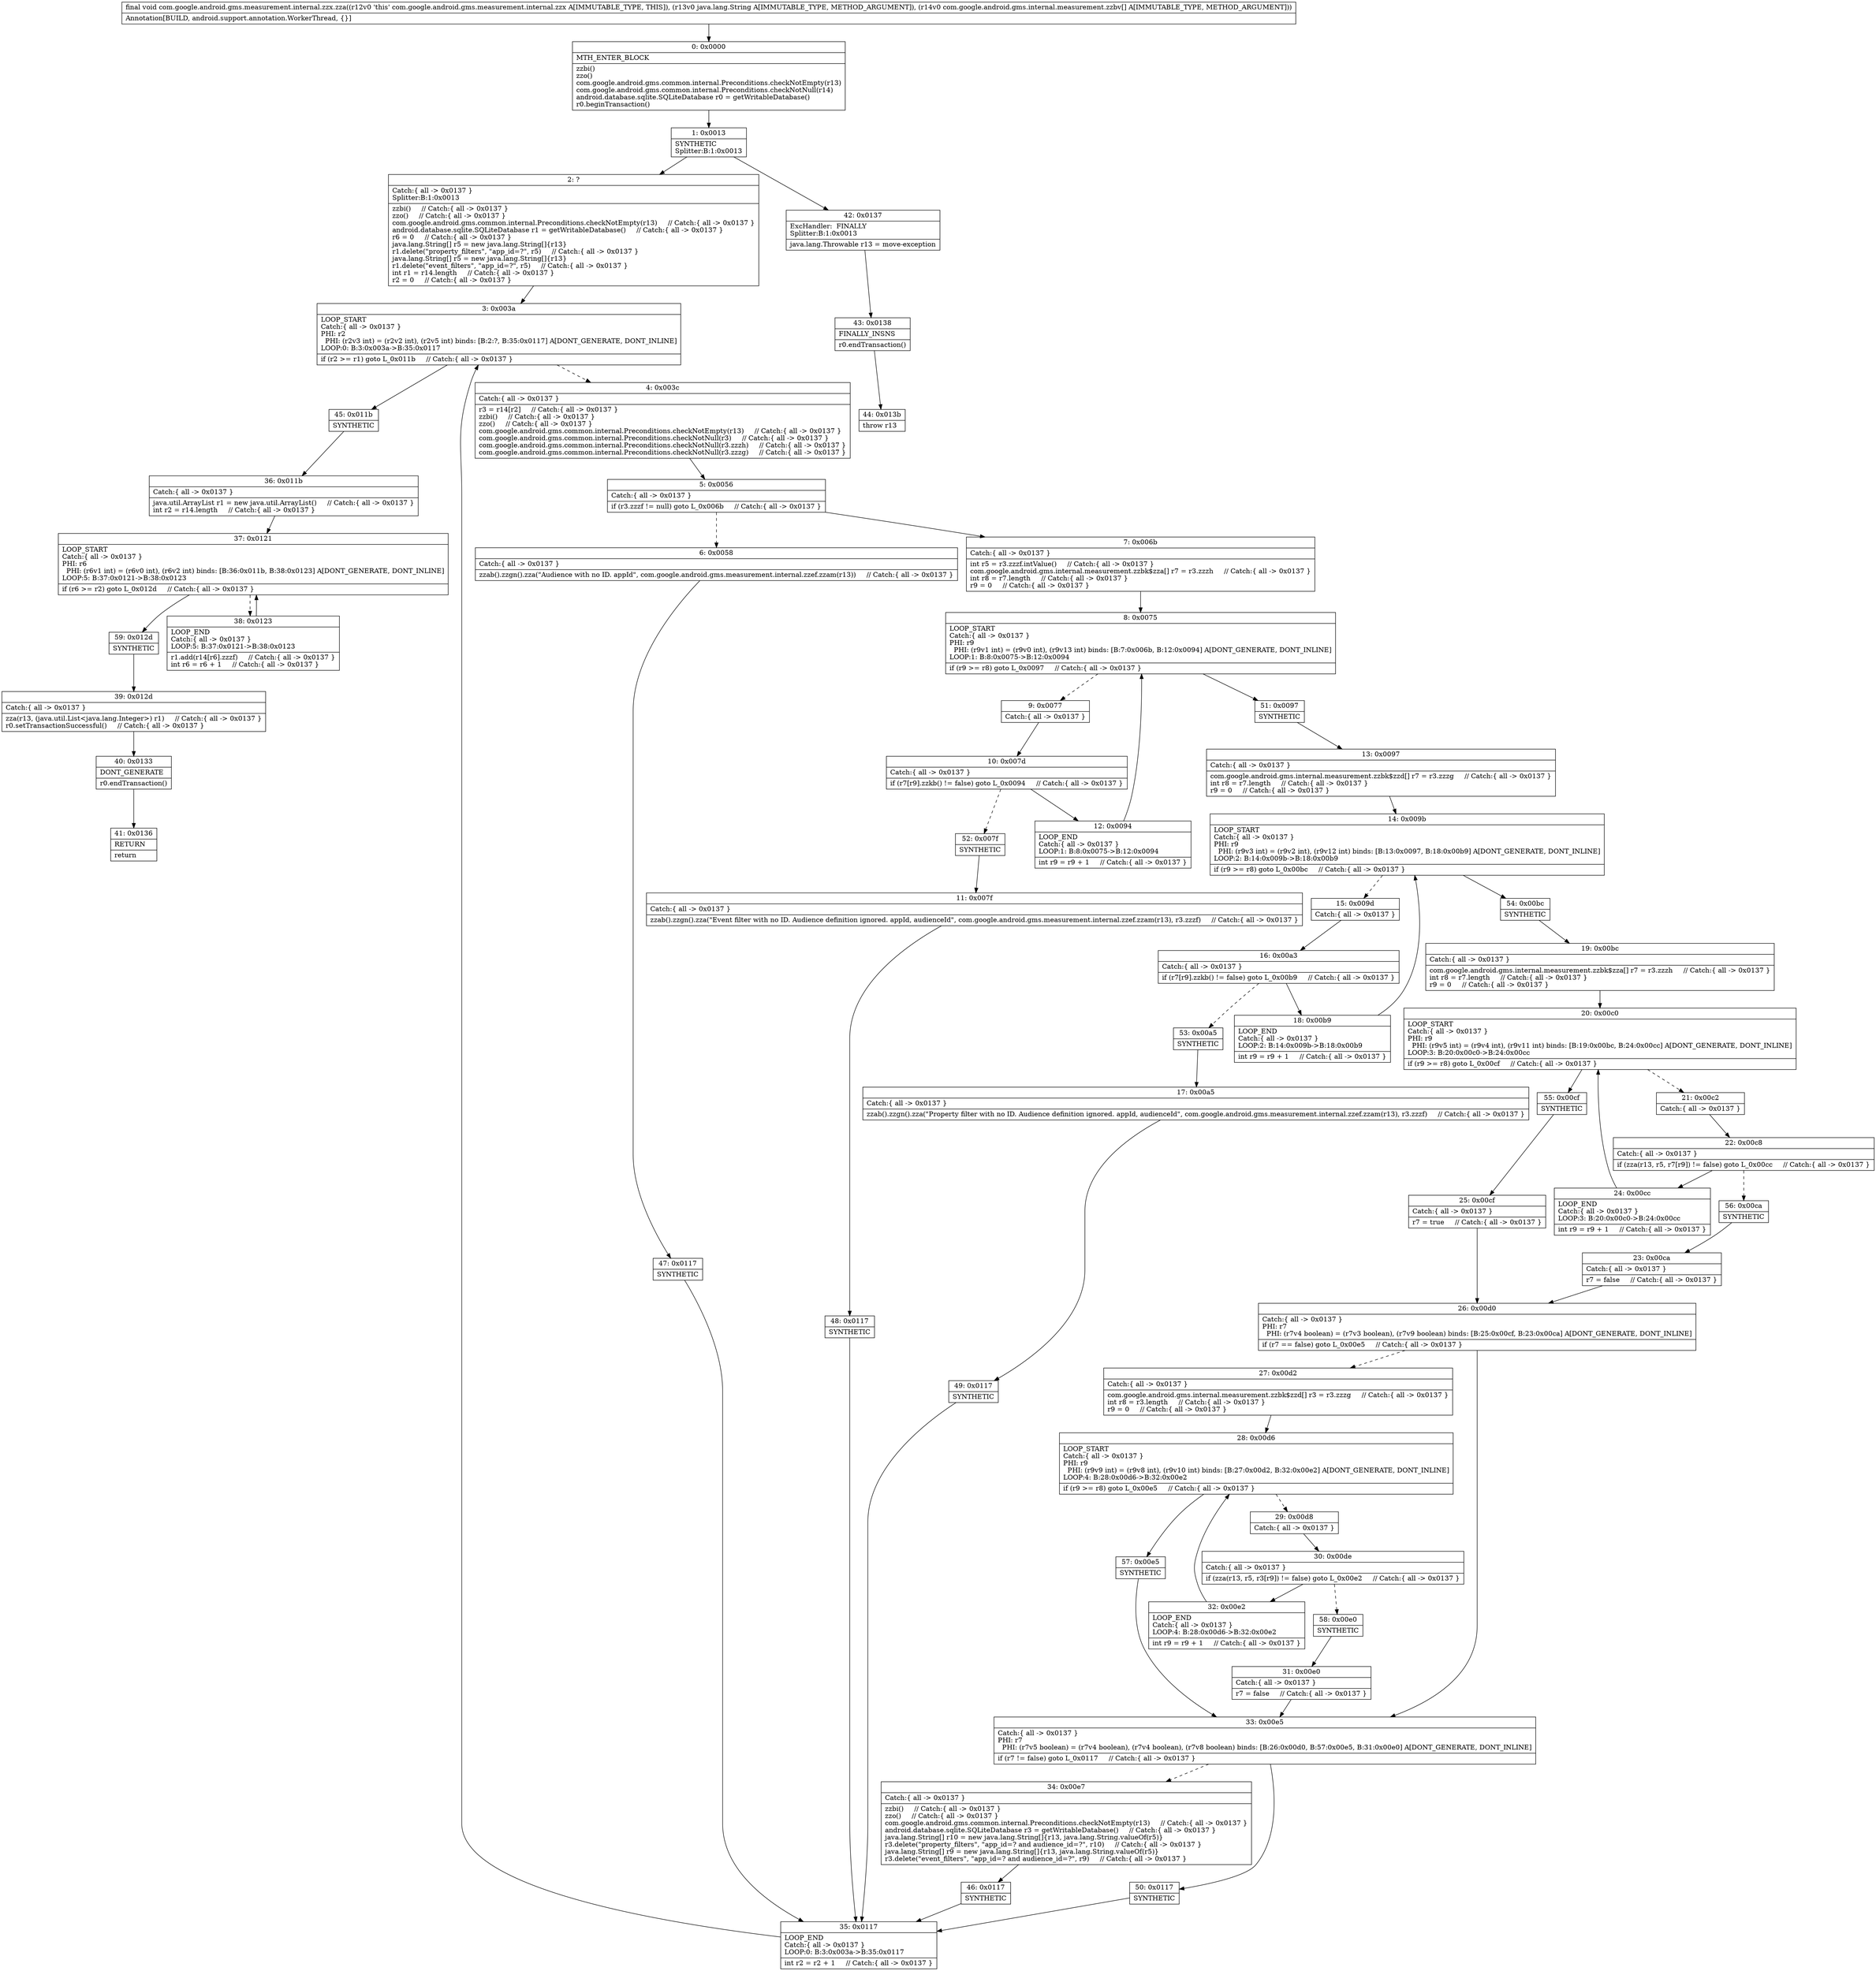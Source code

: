 digraph "CFG forcom.google.android.gms.measurement.internal.zzx.zza(Ljava\/lang\/String;[Lcom\/google\/android\/gms\/internal\/measurement\/zzbv;)V" {
Node_0 [shape=record,label="{0\:\ 0x0000|MTH_ENTER_BLOCK\l|zzbi()\lzzo()\lcom.google.android.gms.common.internal.Preconditions.checkNotEmpty(r13)\lcom.google.android.gms.common.internal.Preconditions.checkNotNull(r14)\landroid.database.sqlite.SQLiteDatabase r0 = getWritableDatabase()\lr0.beginTransaction()\l}"];
Node_1 [shape=record,label="{1\:\ 0x0013|SYNTHETIC\lSplitter:B:1:0x0013\l}"];
Node_2 [shape=record,label="{2\:\ ?|Catch:\{ all \-\> 0x0137 \}\lSplitter:B:1:0x0013\l|zzbi()     \/\/ Catch:\{ all \-\> 0x0137 \}\lzzo()     \/\/ Catch:\{ all \-\> 0x0137 \}\lcom.google.android.gms.common.internal.Preconditions.checkNotEmpty(r13)     \/\/ Catch:\{ all \-\> 0x0137 \}\landroid.database.sqlite.SQLiteDatabase r1 = getWritableDatabase()     \/\/ Catch:\{ all \-\> 0x0137 \}\lr6 = 0     \/\/ Catch:\{ all \-\> 0x0137 \}\ljava.lang.String[] r5 = new java.lang.String[]\{r13\}\lr1.delete(\"property_filters\", \"app_id=?\", r5)     \/\/ Catch:\{ all \-\> 0x0137 \}\ljava.lang.String[] r5 = new java.lang.String[]\{r13\}\lr1.delete(\"event_filters\", \"app_id=?\", r5)     \/\/ Catch:\{ all \-\> 0x0137 \}\lint r1 = r14.length     \/\/ Catch:\{ all \-\> 0x0137 \}\lr2 = 0     \/\/ Catch:\{ all \-\> 0x0137 \}\l}"];
Node_3 [shape=record,label="{3\:\ 0x003a|LOOP_START\lCatch:\{ all \-\> 0x0137 \}\lPHI: r2 \l  PHI: (r2v3 int) = (r2v2 int), (r2v5 int) binds: [B:2:?, B:35:0x0117] A[DONT_GENERATE, DONT_INLINE]\lLOOP:0: B:3:0x003a\-\>B:35:0x0117\l|if (r2 \>= r1) goto L_0x011b     \/\/ Catch:\{ all \-\> 0x0137 \}\l}"];
Node_4 [shape=record,label="{4\:\ 0x003c|Catch:\{ all \-\> 0x0137 \}\l|r3 = r14[r2]     \/\/ Catch:\{ all \-\> 0x0137 \}\lzzbi()     \/\/ Catch:\{ all \-\> 0x0137 \}\lzzo()     \/\/ Catch:\{ all \-\> 0x0137 \}\lcom.google.android.gms.common.internal.Preconditions.checkNotEmpty(r13)     \/\/ Catch:\{ all \-\> 0x0137 \}\lcom.google.android.gms.common.internal.Preconditions.checkNotNull(r3)     \/\/ Catch:\{ all \-\> 0x0137 \}\lcom.google.android.gms.common.internal.Preconditions.checkNotNull(r3.zzzh)     \/\/ Catch:\{ all \-\> 0x0137 \}\lcom.google.android.gms.common.internal.Preconditions.checkNotNull(r3.zzzg)     \/\/ Catch:\{ all \-\> 0x0137 \}\l}"];
Node_5 [shape=record,label="{5\:\ 0x0056|Catch:\{ all \-\> 0x0137 \}\l|if (r3.zzzf != null) goto L_0x006b     \/\/ Catch:\{ all \-\> 0x0137 \}\l}"];
Node_6 [shape=record,label="{6\:\ 0x0058|Catch:\{ all \-\> 0x0137 \}\l|zzab().zzgn().zza(\"Audience with no ID. appId\", com.google.android.gms.measurement.internal.zzef.zzam(r13))     \/\/ Catch:\{ all \-\> 0x0137 \}\l}"];
Node_7 [shape=record,label="{7\:\ 0x006b|Catch:\{ all \-\> 0x0137 \}\l|int r5 = r3.zzzf.intValue()     \/\/ Catch:\{ all \-\> 0x0137 \}\lcom.google.android.gms.internal.measurement.zzbk$zza[] r7 = r3.zzzh     \/\/ Catch:\{ all \-\> 0x0137 \}\lint r8 = r7.length     \/\/ Catch:\{ all \-\> 0x0137 \}\lr9 = 0     \/\/ Catch:\{ all \-\> 0x0137 \}\l}"];
Node_8 [shape=record,label="{8\:\ 0x0075|LOOP_START\lCatch:\{ all \-\> 0x0137 \}\lPHI: r9 \l  PHI: (r9v1 int) = (r9v0 int), (r9v13 int) binds: [B:7:0x006b, B:12:0x0094] A[DONT_GENERATE, DONT_INLINE]\lLOOP:1: B:8:0x0075\-\>B:12:0x0094\l|if (r9 \>= r8) goto L_0x0097     \/\/ Catch:\{ all \-\> 0x0137 \}\l}"];
Node_9 [shape=record,label="{9\:\ 0x0077|Catch:\{ all \-\> 0x0137 \}\l}"];
Node_10 [shape=record,label="{10\:\ 0x007d|Catch:\{ all \-\> 0x0137 \}\l|if (r7[r9].zzkb() != false) goto L_0x0094     \/\/ Catch:\{ all \-\> 0x0137 \}\l}"];
Node_11 [shape=record,label="{11\:\ 0x007f|Catch:\{ all \-\> 0x0137 \}\l|zzab().zzgn().zza(\"Event filter with no ID. Audience definition ignored. appId, audienceId\", com.google.android.gms.measurement.internal.zzef.zzam(r13), r3.zzzf)     \/\/ Catch:\{ all \-\> 0x0137 \}\l}"];
Node_12 [shape=record,label="{12\:\ 0x0094|LOOP_END\lCatch:\{ all \-\> 0x0137 \}\lLOOP:1: B:8:0x0075\-\>B:12:0x0094\l|int r9 = r9 + 1     \/\/ Catch:\{ all \-\> 0x0137 \}\l}"];
Node_13 [shape=record,label="{13\:\ 0x0097|Catch:\{ all \-\> 0x0137 \}\l|com.google.android.gms.internal.measurement.zzbk$zzd[] r7 = r3.zzzg     \/\/ Catch:\{ all \-\> 0x0137 \}\lint r8 = r7.length     \/\/ Catch:\{ all \-\> 0x0137 \}\lr9 = 0     \/\/ Catch:\{ all \-\> 0x0137 \}\l}"];
Node_14 [shape=record,label="{14\:\ 0x009b|LOOP_START\lCatch:\{ all \-\> 0x0137 \}\lPHI: r9 \l  PHI: (r9v3 int) = (r9v2 int), (r9v12 int) binds: [B:13:0x0097, B:18:0x00b9] A[DONT_GENERATE, DONT_INLINE]\lLOOP:2: B:14:0x009b\-\>B:18:0x00b9\l|if (r9 \>= r8) goto L_0x00bc     \/\/ Catch:\{ all \-\> 0x0137 \}\l}"];
Node_15 [shape=record,label="{15\:\ 0x009d|Catch:\{ all \-\> 0x0137 \}\l}"];
Node_16 [shape=record,label="{16\:\ 0x00a3|Catch:\{ all \-\> 0x0137 \}\l|if (r7[r9].zzkb() != false) goto L_0x00b9     \/\/ Catch:\{ all \-\> 0x0137 \}\l}"];
Node_17 [shape=record,label="{17\:\ 0x00a5|Catch:\{ all \-\> 0x0137 \}\l|zzab().zzgn().zza(\"Property filter with no ID. Audience definition ignored. appId, audienceId\", com.google.android.gms.measurement.internal.zzef.zzam(r13), r3.zzzf)     \/\/ Catch:\{ all \-\> 0x0137 \}\l}"];
Node_18 [shape=record,label="{18\:\ 0x00b9|LOOP_END\lCatch:\{ all \-\> 0x0137 \}\lLOOP:2: B:14:0x009b\-\>B:18:0x00b9\l|int r9 = r9 + 1     \/\/ Catch:\{ all \-\> 0x0137 \}\l}"];
Node_19 [shape=record,label="{19\:\ 0x00bc|Catch:\{ all \-\> 0x0137 \}\l|com.google.android.gms.internal.measurement.zzbk$zza[] r7 = r3.zzzh     \/\/ Catch:\{ all \-\> 0x0137 \}\lint r8 = r7.length     \/\/ Catch:\{ all \-\> 0x0137 \}\lr9 = 0     \/\/ Catch:\{ all \-\> 0x0137 \}\l}"];
Node_20 [shape=record,label="{20\:\ 0x00c0|LOOP_START\lCatch:\{ all \-\> 0x0137 \}\lPHI: r9 \l  PHI: (r9v5 int) = (r9v4 int), (r9v11 int) binds: [B:19:0x00bc, B:24:0x00cc] A[DONT_GENERATE, DONT_INLINE]\lLOOP:3: B:20:0x00c0\-\>B:24:0x00cc\l|if (r9 \>= r8) goto L_0x00cf     \/\/ Catch:\{ all \-\> 0x0137 \}\l}"];
Node_21 [shape=record,label="{21\:\ 0x00c2|Catch:\{ all \-\> 0x0137 \}\l}"];
Node_22 [shape=record,label="{22\:\ 0x00c8|Catch:\{ all \-\> 0x0137 \}\l|if (zza(r13, r5, r7[r9]) != false) goto L_0x00cc     \/\/ Catch:\{ all \-\> 0x0137 \}\l}"];
Node_23 [shape=record,label="{23\:\ 0x00ca|Catch:\{ all \-\> 0x0137 \}\l|r7 = false     \/\/ Catch:\{ all \-\> 0x0137 \}\l}"];
Node_24 [shape=record,label="{24\:\ 0x00cc|LOOP_END\lCatch:\{ all \-\> 0x0137 \}\lLOOP:3: B:20:0x00c0\-\>B:24:0x00cc\l|int r9 = r9 + 1     \/\/ Catch:\{ all \-\> 0x0137 \}\l}"];
Node_25 [shape=record,label="{25\:\ 0x00cf|Catch:\{ all \-\> 0x0137 \}\l|r7 = true     \/\/ Catch:\{ all \-\> 0x0137 \}\l}"];
Node_26 [shape=record,label="{26\:\ 0x00d0|Catch:\{ all \-\> 0x0137 \}\lPHI: r7 \l  PHI: (r7v4 boolean) = (r7v3 boolean), (r7v9 boolean) binds: [B:25:0x00cf, B:23:0x00ca] A[DONT_GENERATE, DONT_INLINE]\l|if (r7 == false) goto L_0x00e5     \/\/ Catch:\{ all \-\> 0x0137 \}\l}"];
Node_27 [shape=record,label="{27\:\ 0x00d2|Catch:\{ all \-\> 0x0137 \}\l|com.google.android.gms.internal.measurement.zzbk$zzd[] r3 = r3.zzzg     \/\/ Catch:\{ all \-\> 0x0137 \}\lint r8 = r3.length     \/\/ Catch:\{ all \-\> 0x0137 \}\lr9 = 0     \/\/ Catch:\{ all \-\> 0x0137 \}\l}"];
Node_28 [shape=record,label="{28\:\ 0x00d6|LOOP_START\lCatch:\{ all \-\> 0x0137 \}\lPHI: r9 \l  PHI: (r9v9 int) = (r9v8 int), (r9v10 int) binds: [B:27:0x00d2, B:32:0x00e2] A[DONT_GENERATE, DONT_INLINE]\lLOOP:4: B:28:0x00d6\-\>B:32:0x00e2\l|if (r9 \>= r8) goto L_0x00e5     \/\/ Catch:\{ all \-\> 0x0137 \}\l}"];
Node_29 [shape=record,label="{29\:\ 0x00d8|Catch:\{ all \-\> 0x0137 \}\l}"];
Node_30 [shape=record,label="{30\:\ 0x00de|Catch:\{ all \-\> 0x0137 \}\l|if (zza(r13, r5, r3[r9]) != false) goto L_0x00e2     \/\/ Catch:\{ all \-\> 0x0137 \}\l}"];
Node_31 [shape=record,label="{31\:\ 0x00e0|Catch:\{ all \-\> 0x0137 \}\l|r7 = false     \/\/ Catch:\{ all \-\> 0x0137 \}\l}"];
Node_32 [shape=record,label="{32\:\ 0x00e2|LOOP_END\lCatch:\{ all \-\> 0x0137 \}\lLOOP:4: B:28:0x00d6\-\>B:32:0x00e2\l|int r9 = r9 + 1     \/\/ Catch:\{ all \-\> 0x0137 \}\l}"];
Node_33 [shape=record,label="{33\:\ 0x00e5|Catch:\{ all \-\> 0x0137 \}\lPHI: r7 \l  PHI: (r7v5 boolean) = (r7v4 boolean), (r7v4 boolean), (r7v8 boolean) binds: [B:26:0x00d0, B:57:0x00e5, B:31:0x00e0] A[DONT_GENERATE, DONT_INLINE]\l|if (r7 != false) goto L_0x0117     \/\/ Catch:\{ all \-\> 0x0137 \}\l}"];
Node_34 [shape=record,label="{34\:\ 0x00e7|Catch:\{ all \-\> 0x0137 \}\l|zzbi()     \/\/ Catch:\{ all \-\> 0x0137 \}\lzzo()     \/\/ Catch:\{ all \-\> 0x0137 \}\lcom.google.android.gms.common.internal.Preconditions.checkNotEmpty(r13)     \/\/ Catch:\{ all \-\> 0x0137 \}\landroid.database.sqlite.SQLiteDatabase r3 = getWritableDatabase()     \/\/ Catch:\{ all \-\> 0x0137 \}\ljava.lang.String[] r10 = new java.lang.String[]\{r13, java.lang.String.valueOf(r5)\}\lr3.delete(\"property_filters\", \"app_id=? and audience_id=?\", r10)     \/\/ Catch:\{ all \-\> 0x0137 \}\ljava.lang.String[] r9 = new java.lang.String[]\{r13, java.lang.String.valueOf(r5)\}\lr3.delete(\"event_filters\", \"app_id=? and audience_id=?\", r9)     \/\/ Catch:\{ all \-\> 0x0137 \}\l}"];
Node_35 [shape=record,label="{35\:\ 0x0117|LOOP_END\lCatch:\{ all \-\> 0x0137 \}\lLOOP:0: B:3:0x003a\-\>B:35:0x0117\l|int r2 = r2 + 1     \/\/ Catch:\{ all \-\> 0x0137 \}\l}"];
Node_36 [shape=record,label="{36\:\ 0x011b|Catch:\{ all \-\> 0x0137 \}\l|java.util.ArrayList r1 = new java.util.ArrayList()     \/\/ Catch:\{ all \-\> 0x0137 \}\lint r2 = r14.length     \/\/ Catch:\{ all \-\> 0x0137 \}\l}"];
Node_37 [shape=record,label="{37\:\ 0x0121|LOOP_START\lCatch:\{ all \-\> 0x0137 \}\lPHI: r6 \l  PHI: (r6v1 int) = (r6v0 int), (r6v2 int) binds: [B:36:0x011b, B:38:0x0123] A[DONT_GENERATE, DONT_INLINE]\lLOOP:5: B:37:0x0121\-\>B:38:0x0123\l|if (r6 \>= r2) goto L_0x012d     \/\/ Catch:\{ all \-\> 0x0137 \}\l}"];
Node_38 [shape=record,label="{38\:\ 0x0123|LOOP_END\lCatch:\{ all \-\> 0x0137 \}\lLOOP:5: B:37:0x0121\-\>B:38:0x0123\l|r1.add(r14[r6].zzzf)     \/\/ Catch:\{ all \-\> 0x0137 \}\lint r6 = r6 + 1     \/\/ Catch:\{ all \-\> 0x0137 \}\l}"];
Node_39 [shape=record,label="{39\:\ 0x012d|Catch:\{ all \-\> 0x0137 \}\l|zza(r13, (java.util.List\<java.lang.Integer\>) r1)     \/\/ Catch:\{ all \-\> 0x0137 \}\lr0.setTransactionSuccessful()     \/\/ Catch:\{ all \-\> 0x0137 \}\l}"];
Node_40 [shape=record,label="{40\:\ 0x0133|DONT_GENERATE\l|r0.endTransaction()\l}"];
Node_41 [shape=record,label="{41\:\ 0x0136|RETURN\l|return\l}"];
Node_42 [shape=record,label="{42\:\ 0x0137|ExcHandler:  FINALLY\lSplitter:B:1:0x0013\l|java.lang.Throwable r13 = move\-exception\l}"];
Node_43 [shape=record,label="{43\:\ 0x0138|FINALLY_INSNS\l|r0.endTransaction()\l}"];
Node_44 [shape=record,label="{44\:\ 0x013b|throw r13\l}"];
Node_45 [shape=record,label="{45\:\ 0x011b|SYNTHETIC\l}"];
Node_46 [shape=record,label="{46\:\ 0x0117|SYNTHETIC\l}"];
Node_47 [shape=record,label="{47\:\ 0x0117|SYNTHETIC\l}"];
Node_48 [shape=record,label="{48\:\ 0x0117|SYNTHETIC\l}"];
Node_49 [shape=record,label="{49\:\ 0x0117|SYNTHETIC\l}"];
Node_50 [shape=record,label="{50\:\ 0x0117|SYNTHETIC\l}"];
Node_51 [shape=record,label="{51\:\ 0x0097|SYNTHETIC\l}"];
Node_52 [shape=record,label="{52\:\ 0x007f|SYNTHETIC\l}"];
Node_53 [shape=record,label="{53\:\ 0x00a5|SYNTHETIC\l}"];
Node_54 [shape=record,label="{54\:\ 0x00bc|SYNTHETIC\l}"];
Node_55 [shape=record,label="{55\:\ 0x00cf|SYNTHETIC\l}"];
Node_56 [shape=record,label="{56\:\ 0x00ca|SYNTHETIC\l}"];
Node_57 [shape=record,label="{57\:\ 0x00e5|SYNTHETIC\l}"];
Node_58 [shape=record,label="{58\:\ 0x00e0|SYNTHETIC\l}"];
Node_59 [shape=record,label="{59\:\ 0x012d|SYNTHETIC\l}"];
MethodNode[shape=record,label="{final void com.google.android.gms.measurement.internal.zzx.zza((r12v0 'this' com.google.android.gms.measurement.internal.zzx A[IMMUTABLE_TYPE, THIS]), (r13v0 java.lang.String A[IMMUTABLE_TYPE, METHOD_ARGUMENT]), (r14v0 com.google.android.gms.internal.measurement.zzbv[] A[IMMUTABLE_TYPE, METHOD_ARGUMENT]))  | Annotation[BUILD, android.support.annotation.WorkerThread, \{\}]\l}"];
MethodNode -> Node_0;
Node_0 -> Node_1;
Node_1 -> Node_2;
Node_1 -> Node_42;
Node_2 -> Node_3;
Node_3 -> Node_4[style=dashed];
Node_3 -> Node_45;
Node_4 -> Node_5;
Node_5 -> Node_6[style=dashed];
Node_5 -> Node_7;
Node_6 -> Node_47;
Node_7 -> Node_8;
Node_8 -> Node_9[style=dashed];
Node_8 -> Node_51;
Node_9 -> Node_10;
Node_10 -> Node_12;
Node_10 -> Node_52[style=dashed];
Node_11 -> Node_48;
Node_12 -> Node_8;
Node_13 -> Node_14;
Node_14 -> Node_15[style=dashed];
Node_14 -> Node_54;
Node_15 -> Node_16;
Node_16 -> Node_18;
Node_16 -> Node_53[style=dashed];
Node_17 -> Node_49;
Node_18 -> Node_14;
Node_19 -> Node_20;
Node_20 -> Node_21[style=dashed];
Node_20 -> Node_55;
Node_21 -> Node_22;
Node_22 -> Node_24;
Node_22 -> Node_56[style=dashed];
Node_23 -> Node_26;
Node_24 -> Node_20;
Node_25 -> Node_26;
Node_26 -> Node_27[style=dashed];
Node_26 -> Node_33;
Node_27 -> Node_28;
Node_28 -> Node_29[style=dashed];
Node_28 -> Node_57;
Node_29 -> Node_30;
Node_30 -> Node_32;
Node_30 -> Node_58[style=dashed];
Node_31 -> Node_33;
Node_32 -> Node_28;
Node_33 -> Node_34[style=dashed];
Node_33 -> Node_50;
Node_34 -> Node_46;
Node_35 -> Node_3;
Node_36 -> Node_37;
Node_37 -> Node_38[style=dashed];
Node_37 -> Node_59;
Node_38 -> Node_37;
Node_39 -> Node_40;
Node_40 -> Node_41;
Node_42 -> Node_43;
Node_43 -> Node_44;
Node_45 -> Node_36;
Node_46 -> Node_35;
Node_47 -> Node_35;
Node_48 -> Node_35;
Node_49 -> Node_35;
Node_50 -> Node_35;
Node_51 -> Node_13;
Node_52 -> Node_11;
Node_53 -> Node_17;
Node_54 -> Node_19;
Node_55 -> Node_25;
Node_56 -> Node_23;
Node_57 -> Node_33;
Node_58 -> Node_31;
Node_59 -> Node_39;
}


